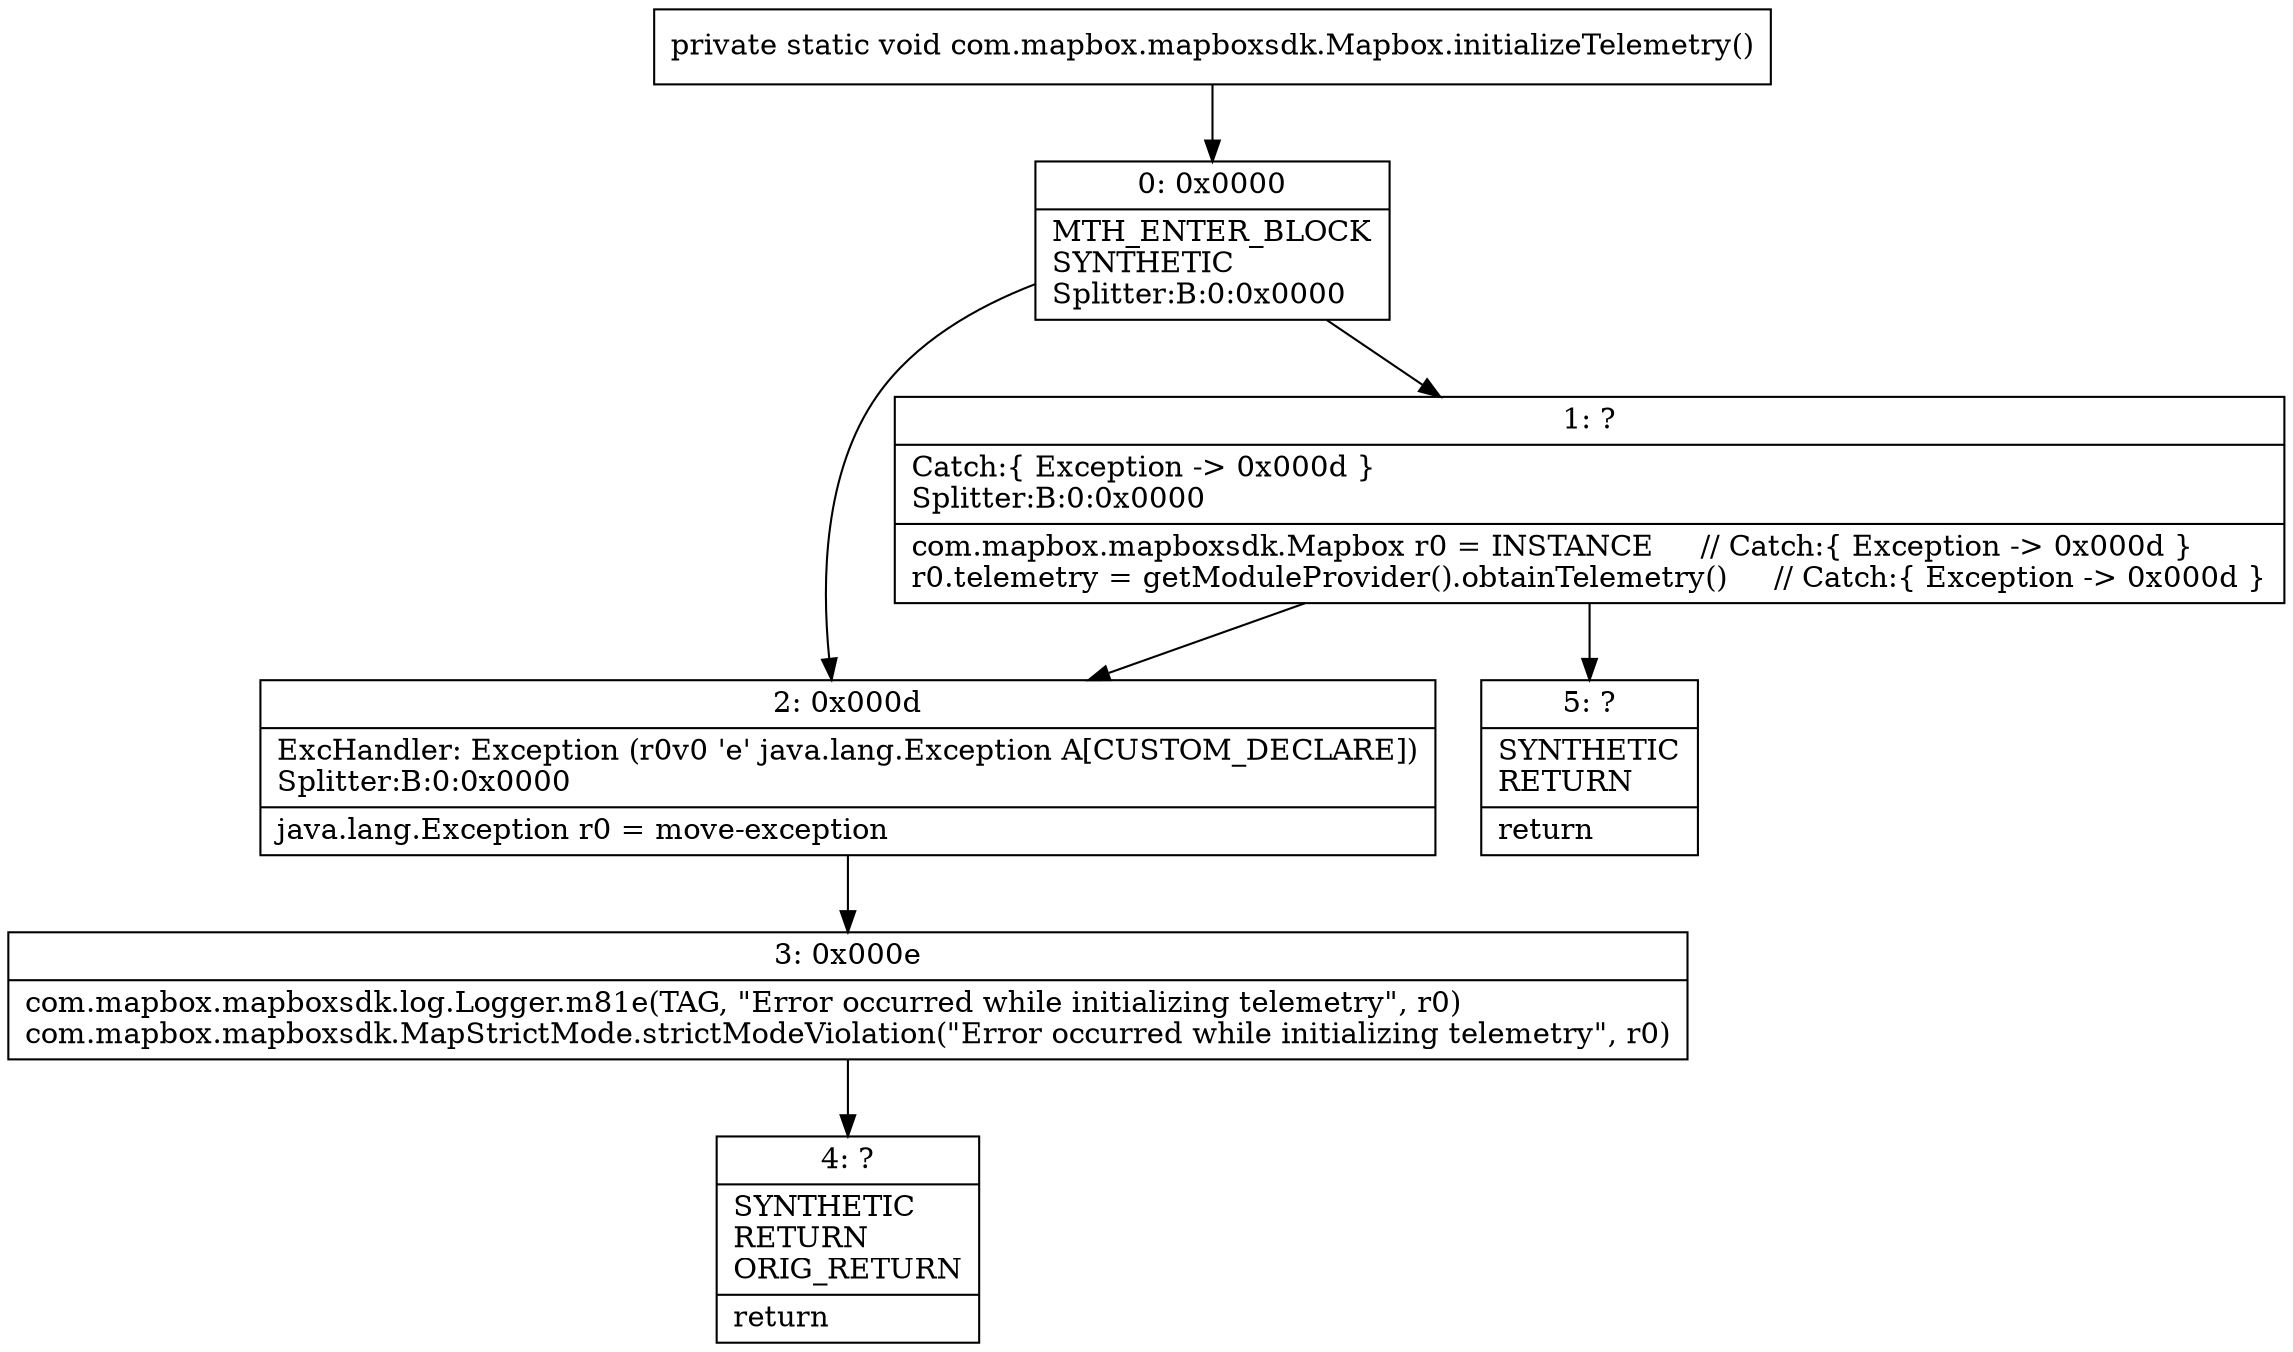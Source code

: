 digraph "CFG forcom.mapbox.mapboxsdk.Mapbox.initializeTelemetry()V" {
Node_0 [shape=record,label="{0\:\ 0x0000|MTH_ENTER_BLOCK\lSYNTHETIC\lSplitter:B:0:0x0000\l}"];
Node_1 [shape=record,label="{1\:\ ?|Catch:\{ Exception \-\> 0x000d \}\lSplitter:B:0:0x0000\l|com.mapbox.mapboxsdk.Mapbox r0 = INSTANCE     \/\/ Catch:\{ Exception \-\> 0x000d \}\lr0.telemetry = getModuleProvider().obtainTelemetry()     \/\/ Catch:\{ Exception \-\> 0x000d \}\l}"];
Node_2 [shape=record,label="{2\:\ 0x000d|ExcHandler: Exception (r0v0 'e' java.lang.Exception A[CUSTOM_DECLARE])\lSplitter:B:0:0x0000\l|java.lang.Exception r0 = move\-exception\l}"];
Node_3 [shape=record,label="{3\:\ 0x000e|com.mapbox.mapboxsdk.log.Logger.m81e(TAG, \"Error occurred while initializing telemetry\", r0)\lcom.mapbox.mapboxsdk.MapStrictMode.strictModeViolation(\"Error occurred while initializing telemetry\", r0)\l}"];
Node_4 [shape=record,label="{4\:\ ?|SYNTHETIC\lRETURN\lORIG_RETURN\l|return\l}"];
Node_5 [shape=record,label="{5\:\ ?|SYNTHETIC\lRETURN\l|return\l}"];
MethodNode[shape=record,label="{private static void com.mapbox.mapboxsdk.Mapbox.initializeTelemetry() }"];
MethodNode -> Node_0;
Node_0 -> Node_1;
Node_0 -> Node_2;
Node_1 -> Node_2;
Node_1 -> Node_5;
Node_2 -> Node_3;
Node_3 -> Node_4;
}

